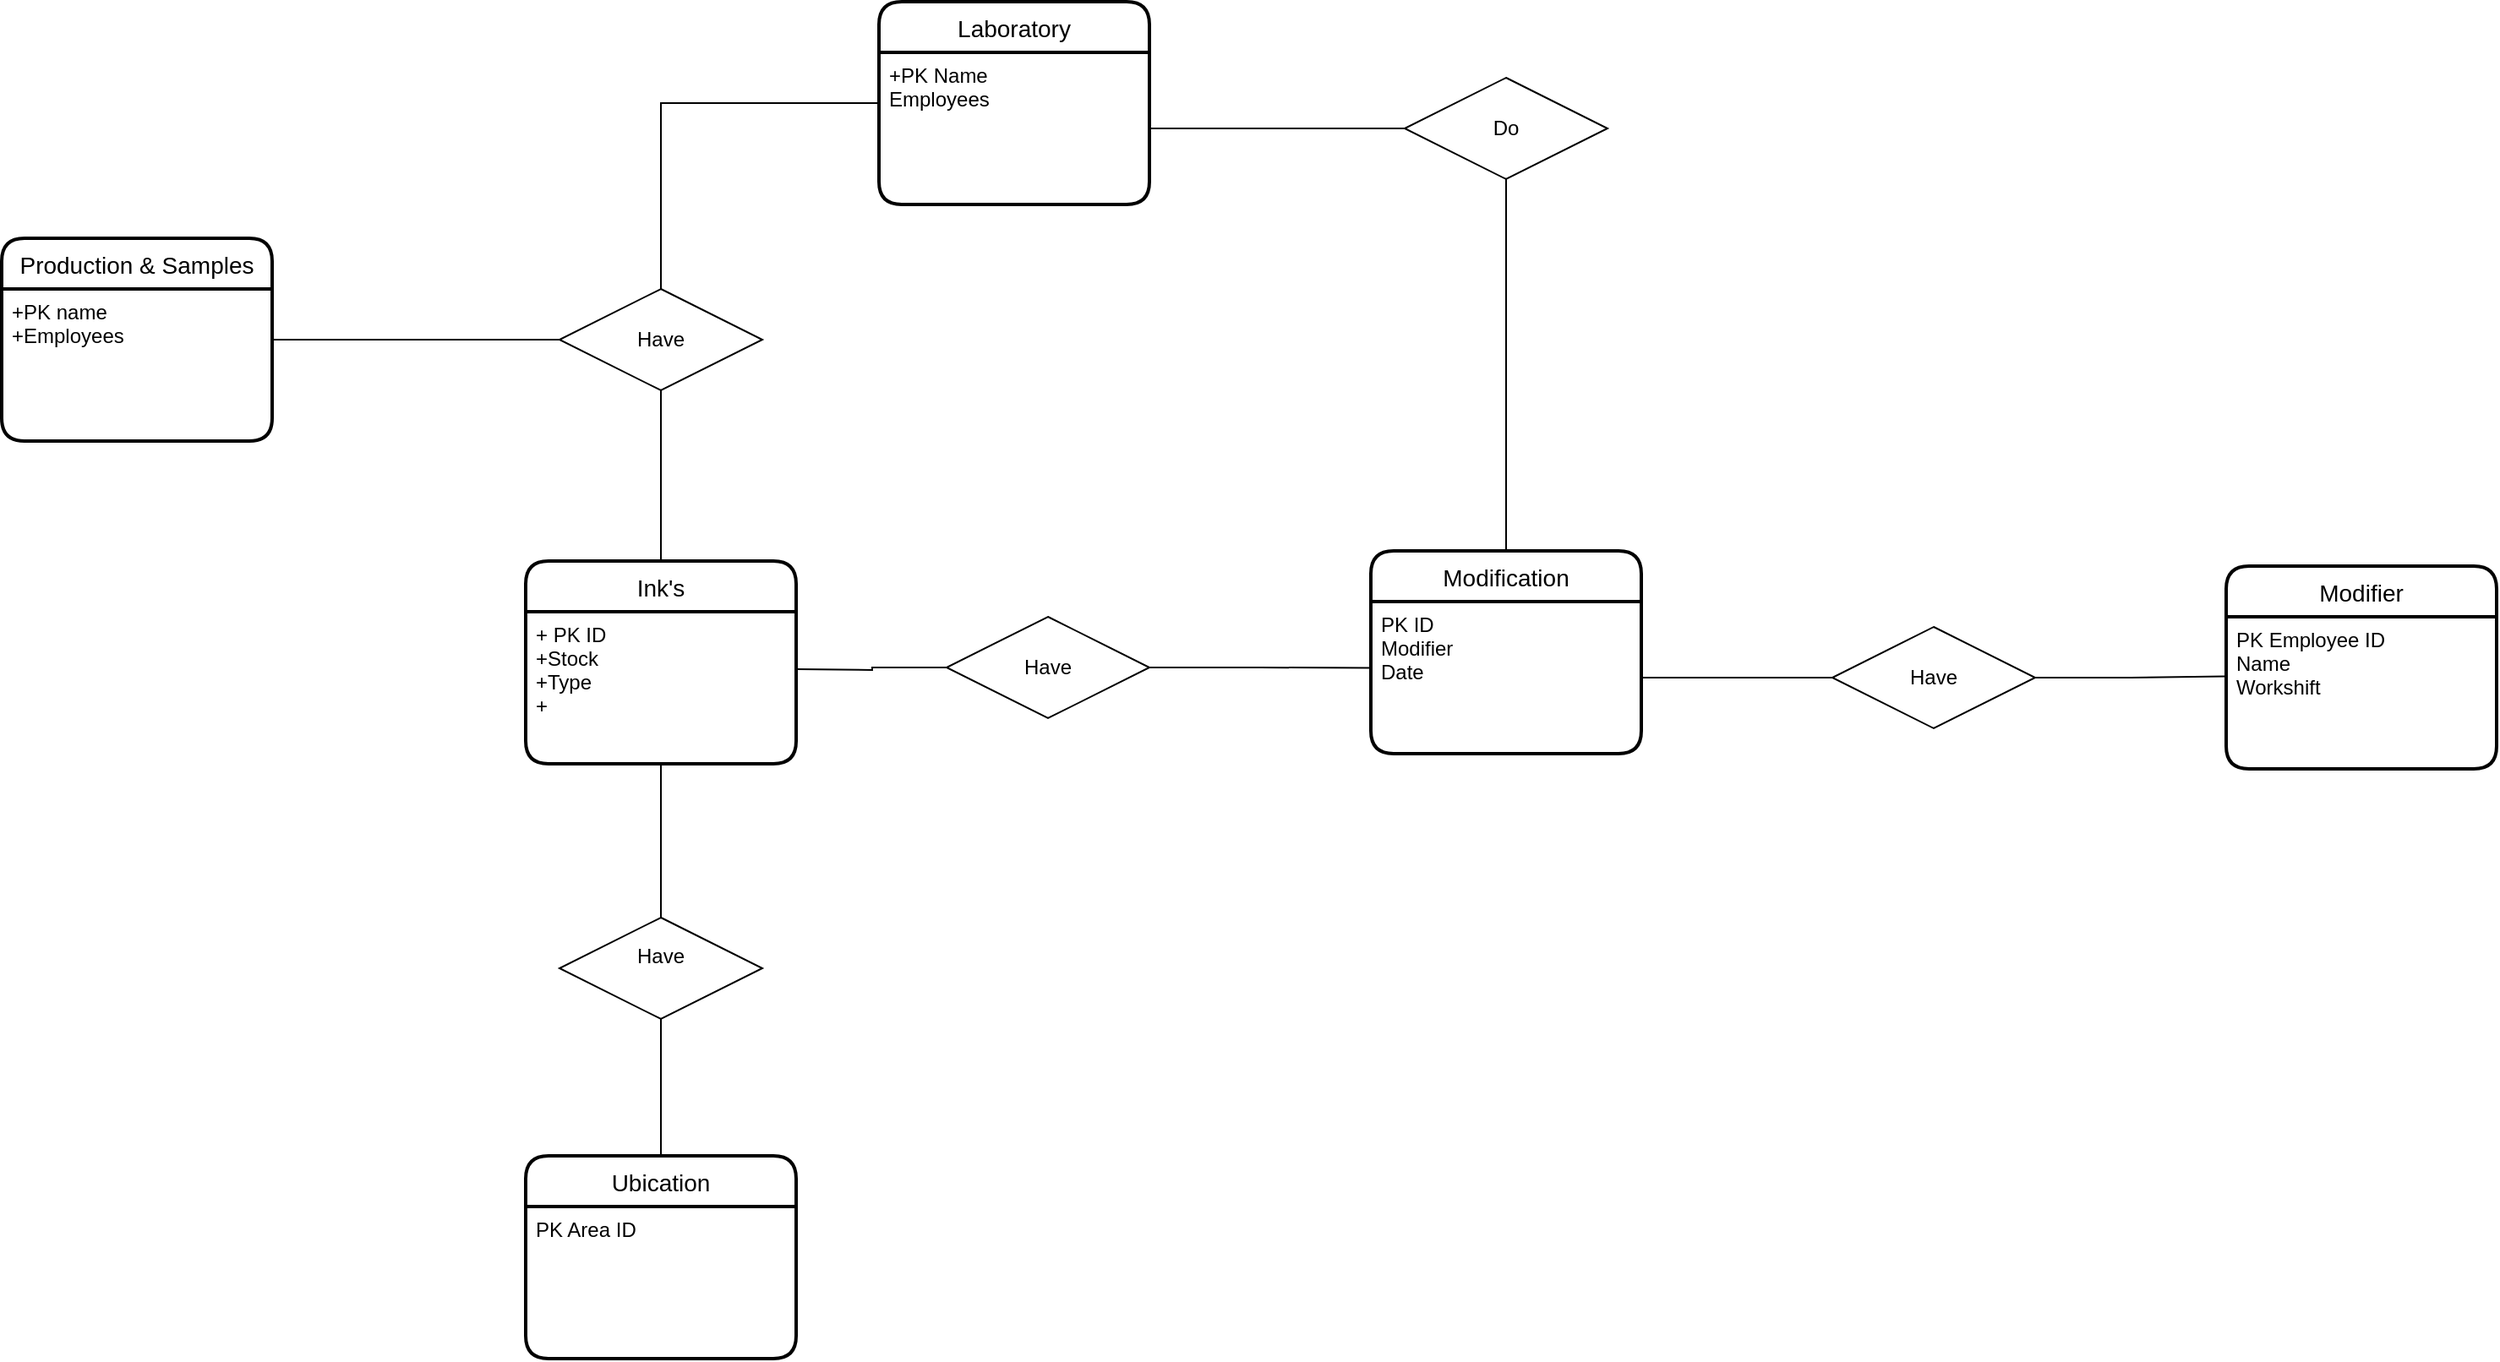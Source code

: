 <mxfile version="18.1.2" type="github">
  <diagram id="R2lEEEUBdFMjLlhIrx00" name="Page-1">
    <mxGraphModel dx="2110" dy="1165" grid="0" gridSize="10" guides="1" tooltips="1" connect="1" arrows="1" fold="1" page="0" pageScale="1" pageWidth="850" pageHeight="1100" background="none" math="0" shadow="0" extFonts="Permanent Marker^https://fonts.googleapis.com/css?family=Permanent+Marker">
      <root>
        <mxCell id="0" />
        <mxCell id="1" parent="0" />
        <mxCell id="XEV9zCzQJYvf2JLdudWs-23" style="edgeStyle=orthogonalEdgeStyle;rounded=0;orthogonalLoop=1;jettySize=auto;html=1;exitX=0.5;exitY=1;exitDx=0;exitDy=0;entryX=0.5;entryY=0;entryDx=0;entryDy=0;endArrow=none;endFill=0;" edge="1" parent="1" source="XEV9zCzQJYvf2JLdudWs-14" target="XEV9zCzQJYvf2JLdudWs-22">
          <mxGeometry relative="1" as="geometry" />
        </mxCell>
        <mxCell id="XEV9zCzQJYvf2JLdudWs-14" value="Ink&#39;s" style="swimlane;childLayout=stackLayout;horizontal=1;startSize=30;horizontalStack=0;rounded=1;fontSize=14;fontStyle=0;strokeWidth=2;resizeParent=0;resizeLast=1;shadow=0;dashed=0;align=center;" vertex="1" parent="1">
          <mxGeometry x="214" y="192" width="160" height="120" as="geometry" />
        </mxCell>
        <mxCell id="XEV9zCzQJYvf2JLdudWs-15" value="+ PK ID&#xa;+Stock&#xa;+Type&#xa;+&#xa;" style="align=left;strokeColor=none;fillColor=none;spacingLeft=4;fontSize=12;verticalAlign=top;resizable=0;rotatable=0;part=1;labelBackgroundColor=none;" vertex="1" parent="XEV9zCzQJYvf2JLdudWs-14">
          <mxGeometry y="30" width="160" height="90" as="geometry" />
        </mxCell>
        <mxCell id="XEV9zCzQJYvf2JLdudWs-19" style="edgeStyle=orthogonalEdgeStyle;rounded=0;orthogonalLoop=1;jettySize=auto;html=1;entryX=0;entryY=0.5;entryDx=0;entryDy=0;exitX=0.5;exitY=0;exitDx=0;exitDy=0;endArrow=none;endFill=0;" edge="1" parent="1" source="XEV9zCzQJYvf2JLdudWs-16" target="XEV9zCzQJYvf2JLdudWs-17">
          <mxGeometry relative="1" as="geometry">
            <mxPoint x="294" y="45" as="sourcePoint" />
          </mxGeometry>
        </mxCell>
        <mxCell id="XEV9zCzQJYvf2JLdudWs-20" style="edgeStyle=orthogonalEdgeStyle;rounded=0;orthogonalLoop=1;jettySize=auto;html=1;exitX=0.5;exitY=1;exitDx=0;exitDy=0;entryX=0.5;entryY=0;entryDx=0;entryDy=0;endArrow=none;endFill=0;" edge="1" parent="1" source="XEV9zCzQJYvf2JLdudWs-16" target="XEV9zCzQJYvf2JLdudWs-14">
          <mxGeometry relative="1" as="geometry">
            <mxPoint x="294" y="180" as="targetPoint" />
          </mxGeometry>
        </mxCell>
        <mxCell id="XEV9zCzQJYvf2JLdudWs-16" value="Have" style="shape=rhombus;perimeter=rhombusPerimeter;whiteSpace=wrap;html=1;align=center;labelBackgroundColor=none;" vertex="1" parent="1">
          <mxGeometry x="234" y="31" width="120" height="60" as="geometry" />
        </mxCell>
        <mxCell id="XEV9zCzQJYvf2JLdudWs-17" value="Laboratory" style="swimlane;childLayout=stackLayout;horizontal=1;startSize=30;horizontalStack=0;rounded=1;fontSize=14;fontStyle=0;strokeWidth=2;resizeParent=0;resizeLast=1;shadow=0;dashed=0;align=center;labelBackgroundColor=none;" vertex="1" parent="1">
          <mxGeometry x="423" y="-139" width="160" height="120" as="geometry" />
        </mxCell>
        <mxCell id="XEV9zCzQJYvf2JLdudWs-18" value="+PK Name&#xa;Employees&#xa;" style="align=left;strokeColor=none;fillColor=none;spacingLeft=4;fontSize=12;verticalAlign=top;resizable=0;rotatable=0;part=1;labelBackgroundColor=none;" vertex="1" parent="XEV9zCzQJYvf2JLdudWs-17">
          <mxGeometry y="30" width="160" height="90" as="geometry" />
        </mxCell>
        <mxCell id="XEV9zCzQJYvf2JLdudWs-26" style="edgeStyle=orthogonalEdgeStyle;rounded=0;orthogonalLoop=1;jettySize=auto;html=1;exitX=0.5;exitY=1;exitDx=0;exitDy=0;entryX=0.5;entryY=0;entryDx=0;entryDy=0;endArrow=none;endFill=0;" edge="1" parent="1" source="XEV9zCzQJYvf2JLdudWs-22" target="XEV9zCzQJYvf2JLdudWs-24">
          <mxGeometry relative="1" as="geometry" />
        </mxCell>
        <mxCell id="XEV9zCzQJYvf2JLdudWs-22" value="&lt;div&gt;Have&lt;/div&gt;&lt;div&gt;&lt;br&gt;&lt;/div&gt;" style="shape=rhombus;perimeter=rhombusPerimeter;whiteSpace=wrap;html=1;align=center;labelBackgroundColor=none;" vertex="1" parent="1">
          <mxGeometry x="234" y="403" width="120" height="60" as="geometry" />
        </mxCell>
        <mxCell id="XEV9zCzQJYvf2JLdudWs-24" value="Ubication" style="swimlane;childLayout=stackLayout;horizontal=1;startSize=30;horizontalStack=0;rounded=1;fontSize=14;fontStyle=0;strokeWidth=2;resizeParent=0;resizeLast=1;shadow=0;dashed=0;align=center;labelBackgroundColor=none;" vertex="1" parent="1">
          <mxGeometry x="214" y="544" width="160" height="120" as="geometry" />
        </mxCell>
        <mxCell id="XEV9zCzQJYvf2JLdudWs-25" value="PK Area ID" style="align=left;strokeColor=none;fillColor=none;spacingLeft=4;fontSize=12;verticalAlign=top;resizable=0;rotatable=0;part=1;labelBackgroundColor=none;" vertex="1" parent="XEV9zCzQJYvf2JLdudWs-24">
          <mxGeometry y="30" width="160" height="90" as="geometry" />
        </mxCell>
        <mxCell id="XEV9zCzQJYvf2JLdudWs-33" style="edgeStyle=orthogonalEdgeStyle;rounded=0;orthogonalLoop=1;jettySize=auto;html=1;exitX=0;exitY=0.5;exitDx=0;exitDy=0;endArrow=none;endFill=0;" edge="1" parent="1" source="XEV9zCzQJYvf2JLdudWs-27">
          <mxGeometry relative="1" as="geometry">
            <mxPoint x="374" y="256" as="targetPoint" />
          </mxGeometry>
        </mxCell>
        <mxCell id="XEV9zCzQJYvf2JLdudWs-34" style="edgeStyle=orthogonalEdgeStyle;rounded=0;orthogonalLoop=1;jettySize=auto;html=1;entryX=0.002;entryY=0.436;entryDx=0;entryDy=0;entryPerimeter=0;endArrow=none;endFill=0;" edge="1" parent="1" source="XEV9zCzQJYvf2JLdudWs-27" target="XEV9zCzQJYvf2JLdudWs-31">
          <mxGeometry relative="1" as="geometry" />
        </mxCell>
        <mxCell id="XEV9zCzQJYvf2JLdudWs-27" value="&lt;div&gt;Have&lt;/div&gt;" style="shape=rhombus;perimeter=rhombusPerimeter;whiteSpace=wrap;html=1;align=center;labelBackgroundColor=none;" vertex="1" parent="1">
          <mxGeometry x="463" y="225" width="120" height="60" as="geometry" />
        </mxCell>
        <mxCell id="XEV9zCzQJYvf2JLdudWs-30" value="Modification" style="swimlane;childLayout=stackLayout;horizontal=1;startSize=30;horizontalStack=0;rounded=1;fontSize=14;fontStyle=0;strokeWidth=2;resizeParent=0;resizeLast=1;shadow=0;dashed=0;align=center;labelBackgroundColor=none;" vertex="1" parent="1">
          <mxGeometry x="714" y="186" width="160" height="120" as="geometry" />
        </mxCell>
        <mxCell id="XEV9zCzQJYvf2JLdudWs-31" value="PK ID&#xa;Modifier&#xa;Date&#xa;" style="align=left;strokeColor=none;fillColor=none;spacingLeft=4;fontSize=12;verticalAlign=top;resizable=0;rotatable=0;part=1;labelBackgroundColor=none;" vertex="1" parent="XEV9zCzQJYvf2JLdudWs-30">
          <mxGeometry y="30" width="160" height="90" as="geometry" />
        </mxCell>
        <mxCell id="XEV9zCzQJYvf2JLdudWs-36" style="edgeStyle=orthogonalEdgeStyle;rounded=0;orthogonalLoop=1;jettySize=auto;html=1;entryX=1;entryY=0.5;entryDx=0;entryDy=0;endArrow=none;endFill=0;" edge="1" parent="1" source="XEV9zCzQJYvf2JLdudWs-35" target="XEV9zCzQJYvf2JLdudWs-31">
          <mxGeometry relative="1" as="geometry" />
        </mxCell>
        <mxCell id="XEV9zCzQJYvf2JLdudWs-39" style="edgeStyle=orthogonalEdgeStyle;rounded=0;orthogonalLoop=1;jettySize=auto;html=1;exitX=1;exitY=0.5;exitDx=0;exitDy=0;entryX=-0.004;entryY=0.392;entryDx=0;entryDy=0;entryPerimeter=0;endArrow=none;endFill=0;" edge="1" parent="1" source="XEV9zCzQJYvf2JLdudWs-35" target="XEV9zCzQJYvf2JLdudWs-38">
          <mxGeometry relative="1" as="geometry" />
        </mxCell>
        <mxCell id="XEV9zCzQJYvf2JLdudWs-35" value="&lt;div&gt;Have&lt;/div&gt;" style="shape=rhombus;perimeter=rhombusPerimeter;whiteSpace=wrap;html=1;align=center;labelBackgroundColor=none;" vertex="1" parent="1">
          <mxGeometry x="987" y="231" width="120" height="60" as="geometry" />
        </mxCell>
        <mxCell id="XEV9zCzQJYvf2JLdudWs-37" value="Modifier" style="swimlane;childLayout=stackLayout;horizontal=1;startSize=30;horizontalStack=0;rounded=1;fontSize=14;fontStyle=0;strokeWidth=2;resizeParent=0;resizeLast=1;shadow=0;dashed=0;align=center;labelBackgroundColor=none;" vertex="1" parent="1">
          <mxGeometry x="1220" y="195" width="160" height="120" as="geometry" />
        </mxCell>
        <mxCell id="XEV9zCzQJYvf2JLdudWs-38" value="PK Employee ID&#xa;Name&#xa;Workshift&#xa;" style="align=left;strokeColor=none;fillColor=none;spacingLeft=4;fontSize=12;verticalAlign=top;resizable=0;rotatable=0;part=1;labelBackgroundColor=none;" vertex="1" parent="XEV9zCzQJYvf2JLdudWs-37">
          <mxGeometry y="30" width="160" height="90" as="geometry" />
        </mxCell>
        <mxCell id="XEV9zCzQJYvf2JLdudWs-45" style="edgeStyle=orthogonalEdgeStyle;rounded=0;orthogonalLoop=1;jettySize=auto;html=1;entryX=0;entryY=0.5;entryDx=0;entryDy=0;endArrow=none;endFill=0;" edge="1" parent="1" source="XEV9zCzQJYvf2JLdudWs-43" target="XEV9zCzQJYvf2JLdudWs-16">
          <mxGeometry relative="1" as="geometry" />
        </mxCell>
        <mxCell id="XEV9zCzQJYvf2JLdudWs-43" value="Production &amp; Samples" style="swimlane;childLayout=stackLayout;horizontal=1;startSize=30;horizontalStack=0;rounded=1;fontSize=14;fontStyle=0;strokeWidth=2;resizeParent=0;resizeLast=1;shadow=0;dashed=0;align=center;labelBackgroundColor=none;" vertex="1" parent="1">
          <mxGeometry x="-96" y="1" width="160" height="120" as="geometry" />
        </mxCell>
        <mxCell id="XEV9zCzQJYvf2JLdudWs-44" value="+PK name&#xa;+Employees&#xa;" style="align=left;strokeColor=none;fillColor=none;spacingLeft=4;fontSize=12;verticalAlign=top;resizable=0;rotatable=0;part=1;labelBackgroundColor=none;" vertex="1" parent="XEV9zCzQJYvf2JLdudWs-43">
          <mxGeometry y="30" width="160" height="90" as="geometry" />
        </mxCell>
        <mxCell id="XEV9zCzQJYvf2JLdudWs-48" style="edgeStyle=orthogonalEdgeStyle;rounded=0;orthogonalLoop=1;jettySize=auto;html=1;exitX=0.5;exitY=1;exitDx=0;exitDy=0;entryX=0.5;entryY=0;entryDx=0;entryDy=0;endArrow=none;endFill=0;" edge="1" parent="1" source="XEV9zCzQJYvf2JLdudWs-46" target="XEV9zCzQJYvf2JLdudWs-30">
          <mxGeometry relative="1" as="geometry" />
        </mxCell>
        <mxCell id="XEV9zCzQJYvf2JLdudWs-46" value="Do" style="shape=rhombus;perimeter=rhombusPerimeter;whiteSpace=wrap;html=1;align=center;labelBackgroundColor=none;" vertex="1" parent="1">
          <mxGeometry x="734" y="-94" width="120" height="60" as="geometry" />
        </mxCell>
        <mxCell id="XEV9zCzQJYvf2JLdudWs-47" style="edgeStyle=orthogonalEdgeStyle;rounded=0;orthogonalLoop=1;jettySize=auto;html=1;entryX=0;entryY=0.5;entryDx=0;entryDy=0;endArrow=none;endFill=0;" edge="1" parent="1" source="XEV9zCzQJYvf2JLdudWs-18" target="XEV9zCzQJYvf2JLdudWs-46">
          <mxGeometry relative="1" as="geometry" />
        </mxCell>
      </root>
    </mxGraphModel>
  </diagram>
</mxfile>
